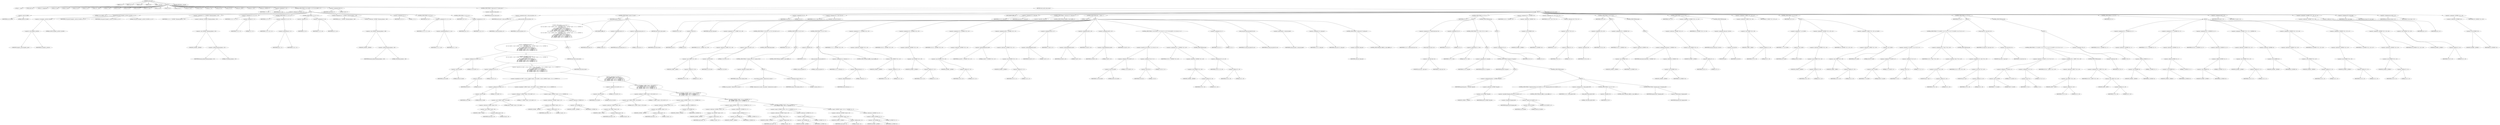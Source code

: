 digraph cache_insert {  
"1000125" [label = "(METHOD,cache_insert)" ]
"1000126" [label = "(PARAM,int a1)" ]
"1000127" [label = "(PARAM,void *s2)" ]
"1000128" [label = "(PARAM,int a3)" ]
"1000129" [label = "(PARAM,int a4)" ]
"1000130" [label = "(PARAM,__int16 a5)" ]
"1000131" [label = "(BLOCK,,)" ]
"1000132" [label = "(LOCAL,v7: __int16)" ]
"1000133" [label = "(LOCAL,result: int)" ]
"1000134" [label = "(LOCAL,v11: unsigned int)" ]
"1000135" [label = "(LOCAL,v12: bool)" ]
"1000136" [label = "(LOCAL,v13: bool)" ]
"1000137" [label = "(LOCAL,v14: int)" ]
"1000138" [label = "(LOCAL,v15: int)" ]
"1000139" [label = "(LOCAL,v16: __int16)" ]
"1000140" [label = "(LOCAL,v17: int)" ]
"1000141" [label = "(LOCAL,v18: int)" ]
"1000142" [label = "(LOCAL,v19: int)" ]
"1000143" [label = "(LOCAL,v20: int)" ]
"1000144" [label = "(LOCAL,v21: size_t)" ]
"1000145" [label = "(LOCAL,v22: int)" ]
"1000146" [label = "(LOCAL,v23: int)" ]
"1000147" [label = "(LOCAL,v24: int *)" ]
"1000148" [label = "(LOCAL,v25: char *)" ]
"1000149" [label = "(LOCAL,v26: int)" ]
"1000150" [label = "(LOCAL,v27: int)" ]
"1000151" [label = "(LOCAL,v28: int)" ]
"1000152" [label = "(LOCAL,v29: int)" ]
"1000153" [label = "(LOCAL,v30: _BYTE *)" ]
"1000154" [label = "(LOCAL,v31: void *)" ]
"1000155" [label = "(LOCAL,s2a: _DWORD [ 4 ])" ]
"1000156" [label = "(<operator>.assignment,v7 = a5)" ]
"1000157" [label = "(IDENTIFIER,v7,v7 = a5)" ]
"1000158" [label = "(IDENTIFIER,a5,v7 = a5)" ]
"1000159" [label = "(CONTROL_STRUCTURE,if ( (a5 & 0x980) != 0 ),if ( (a5 & 0x980) != 0 ))" ]
"1000160" [label = "(<operator>.notEquals,(a5 & 0x980) != 0)" ]
"1000161" [label = "(<operator>.and,a5 & 0x980)" ]
"1000162" [label = "(IDENTIFIER,a5,a5 & 0x980)" ]
"1000163" [label = "(LITERAL,0x980,a5 & 0x980)" ]
"1000164" [label = "(LITERAL,0,(a5 & 0x980) != 0)" ]
"1000165" [label = "(BLOCK,,)" ]
"1000166" [label = "(log_query,log_query((unsigned __int16)a5 | 0x10000, a1, s2, 0))" ]
"1000167" [label = "(<operator>.or,(unsigned __int16)a5 | 0x10000)" ]
"1000168" [label = "(<operator>.cast,(unsigned __int16)a5)" ]
"1000169" [label = "(UNKNOWN,unsigned __int16,unsigned __int16)" ]
"1000170" [label = "(IDENTIFIER,a5,(unsigned __int16)a5)" ]
"1000171" [label = "(LITERAL,0x10000,(unsigned __int16)a5 | 0x10000)" ]
"1000172" [label = "(IDENTIFIER,a1,log_query((unsigned __int16)a5 | 0x10000, a1, s2, 0))" ]
"1000173" [label = "(IDENTIFIER,s2,log_query((unsigned __int16)a5 | 0x10000, a1, s2, 0))" ]
"1000174" [label = "(LITERAL,0,log_query((unsigned __int16)a5 | 0x10000, a1, s2, 0))" ]
"1000175" [label = "(<operator>.assignment,v11 = *(_DWORD *)(dnsmasq_daemon + 252))" ]
"1000176" [label = "(IDENTIFIER,v11,v11 = *(_DWORD *)(dnsmasq_daemon + 252))" ]
"1000177" [label = "(<operator>.indirection,*(_DWORD *)(dnsmasq_daemon + 252))" ]
"1000178" [label = "(<operator>.cast,(_DWORD *)(dnsmasq_daemon + 252))" ]
"1000179" [label = "(UNKNOWN,_DWORD *,_DWORD *)" ]
"1000180" [label = "(<operator>.addition,dnsmasq_daemon + 252)" ]
"1000181" [label = "(IDENTIFIER,dnsmasq_daemon,dnsmasq_daemon + 252)" ]
"1000182" [label = "(LITERAL,252,dnsmasq_daemon + 252)" ]
"1000183" [label = "(<operator>.assignment,v12 = v11 != 0)" ]
"1000184" [label = "(IDENTIFIER,v12,v12 = v11 != 0)" ]
"1000185" [label = "(<operator>.notEquals,v11 != 0)" ]
"1000186" [label = "(IDENTIFIER,v11,v11 != 0)" ]
"1000187" [label = "(LITERAL,0,v11 != 0)" ]
"1000188" [label = "(CONTROL_STRUCTURE,if ( v11 ),if ( v11 ))" ]
"1000189" [label = "(IDENTIFIER,v11,if ( v11 ))" ]
"1000190" [label = "(<operator>.assignment,v12 = a4 > v11)" ]
"1000191" [label = "(IDENTIFIER,v12,v12 = a4 > v11)" ]
"1000192" [label = "(<operator>.greaterThan,a4 > v11)" ]
"1000193" [label = "(IDENTIFIER,a4,a4 > v11)" ]
"1000194" [label = "(IDENTIFIER,v11,a4 > v11)" ]
"1000195" [label = "(CONTROL_STRUCTURE,if ( !v12 ),if ( !v12 ))" ]
"1000196" [label = "(<operator>.logicalNot,!v12)" ]
"1000197" [label = "(IDENTIFIER,v12,!v12)" ]
"1000198" [label = "(<operator>.assignment,v11 = a4)" ]
"1000199" [label = "(IDENTIFIER,v11,v11 = a4)" ]
"1000200" [label = "(IDENTIFIER,a4,v11 = a4)" ]
"1000201" [label = "(<operator>.assignment,a4 = *(_DWORD *)(dnsmasq_daemon + 248))" ]
"1000202" [label = "(IDENTIFIER,a4,a4 = *(_DWORD *)(dnsmasq_daemon + 248))" ]
"1000203" [label = "(<operator>.indirection,*(_DWORD *)(dnsmasq_daemon + 248))" ]
"1000204" [label = "(<operator>.cast,(_DWORD *)(dnsmasq_daemon + 248))" ]
"1000205" [label = "(UNKNOWN,_DWORD *,_DWORD *)" ]
"1000206" [label = "(<operator>.addition,dnsmasq_daemon + 248)" ]
"1000207" [label = "(IDENTIFIER,dnsmasq_daemon,dnsmasq_daemon + 248)" ]
"1000208" [label = "(LITERAL,248,dnsmasq_daemon + 248)" ]
"1000209" [label = "(<operator>.assignment,v13 = 1)" ]
"1000210" [label = "(IDENTIFIER,v13,v13 = 1)" ]
"1000211" [label = "(LITERAL,1,v13 = 1)" ]
"1000212" [label = "(CONTROL_STRUCTURE,if ( a4 ),if ( a4 ))" ]
"1000213" [label = "(IDENTIFIER,a4,if ( a4 ))" ]
"1000214" [label = "(<operator>.assignment,v13 = v11 >= a4)" ]
"1000215" [label = "(IDENTIFIER,v13,v13 = v11 >= a4)" ]
"1000216" [label = "(<operator>.greaterEqualsThan,v11 >= a4)" ]
"1000217" [label = "(IDENTIFIER,v11,v11 >= a4)" ]
"1000218" [label = "(IDENTIFIER,a4,v11 >= a4)" ]
"1000219" [label = "(CONTROL_STRUCTURE,if ( v13 ),if ( v13 ))" ]
"1000220" [label = "(IDENTIFIER,v13,if ( v13 ))" ]
"1000221" [label = "(<operator>.assignment,a4 = v11)" ]
"1000222" [label = "(IDENTIFIER,a4,a4 = v11)" ]
"1000223" [label = "(IDENTIFIER,v11,a4 = v11)" ]
"1000224" [label = "(<operator>.assignment,result = 0)" ]
"1000225" [label = "(IDENTIFIER,result,result = 0)" ]
"1000226" [label = "(LITERAL,0,result = 0)" ]
"1000227" [label = "(CONTROL_STRUCTURE,if ( !insert_error ),if ( !insert_error ))" ]
"1000228" [label = "(<operator>.logicalNot,!insert_error)" ]
"1000229" [label = "(IDENTIFIER,insert_error,!insert_error)" ]
"1000230" [label = "(BLOCK,,)" ]
"1000231" [label = "(<operator>.assignment,result = cache_scan_free(a1, s2))" ]
"1000232" [label = "(IDENTIFIER,result,result = cache_scan_free(a1, s2))" ]
"1000233" [label = "(cache_scan_free,cache_scan_free(a1, s2))" ]
"1000234" [label = "(IDENTIFIER,a1,cache_scan_free(a1, s2))" ]
"1000235" [label = "(IDENTIFIER,s2,cache_scan_free(a1, s2))" ]
"1000236" [label = "(CONTROL_STRUCTURE,if ( result ),if ( result ))" ]
"1000237" [label = "(IDENTIFIER,result,if ( result ))" ]
"1000238" [label = "(BLOCK,,)" ]
"1000239" [label = "(CONTROL_STRUCTURE,if ( (a5 & 0x180) != 0\n        && (a5 & 8) != 0\n        && ((a5 & 0x80) != 0 && (*(_WORD *)(result + 36) & 0x80) != 0 && *(_DWORD *)(result + 12) == *(_DWORD *)s2\n         || (a5 & 0x100) != 0\n         && (*(_WORD *)(result + 36) & 0x100) != 0\n         && *(_DWORD *)(result + 12) == *(_DWORD *)s2\n         && *(_DWORD *)(result + 16) == *((_DWORD *)s2 + 1)\n         && *(_DWORD *)(result + 20) == *((_DWORD *)s2 + 2)\n         && *(_DWORD *)(result + 24) == *((_DWORD *)s2 + 3)) ),if ( (a5 & 0x180) != 0\n        && (a5 & 8) != 0\n        && ((a5 & 0x80) != 0 && (*(_WORD *)(result + 36) & 0x80) != 0 && *(_DWORD *)(result + 12) == *(_DWORD *)s2\n         || (a5 & 0x100) != 0\n         && (*(_WORD *)(result + 36) & 0x100) != 0\n         && *(_DWORD *)(result + 12) == *(_DWORD *)s2\n         && *(_DWORD *)(result + 16) == *((_DWORD *)s2 + 1)\n         && *(_DWORD *)(result + 20) == *((_DWORD *)s2 + 2)\n         && *(_DWORD *)(result + 24) == *((_DWORD *)s2 + 3)) ))" ]
"1000240" [label = "(<operator>.logicalAnd,(a5 & 0x180) != 0\n        && (a5 & 8) != 0\n        && ((a5 & 0x80) != 0 && (*(_WORD *)(result + 36) & 0x80) != 0 && *(_DWORD *)(result + 12) == *(_DWORD *)s2\n         || (a5 & 0x100) != 0\n         && (*(_WORD *)(result + 36) & 0x100) != 0\n         && *(_DWORD *)(result + 12) == *(_DWORD *)s2\n         && *(_DWORD *)(result + 16) == *((_DWORD *)s2 + 1)\n         && *(_DWORD *)(result + 20) == *((_DWORD *)s2 + 2)\n         && *(_DWORD *)(result + 24) == *((_DWORD *)s2 + 3)))" ]
"1000241" [label = "(<operator>.notEquals,(a5 & 0x180) != 0)" ]
"1000242" [label = "(<operator>.and,a5 & 0x180)" ]
"1000243" [label = "(IDENTIFIER,a5,a5 & 0x180)" ]
"1000244" [label = "(LITERAL,0x180,a5 & 0x180)" ]
"1000245" [label = "(LITERAL,0,(a5 & 0x180) != 0)" ]
"1000246" [label = "(<operator>.logicalAnd,(a5 & 8) != 0\n        && ((a5 & 0x80) != 0 && (*(_WORD *)(result + 36) & 0x80) != 0 && *(_DWORD *)(result + 12) == *(_DWORD *)s2\n         || (a5 & 0x100) != 0\n         && (*(_WORD *)(result + 36) & 0x100) != 0\n         && *(_DWORD *)(result + 12) == *(_DWORD *)s2\n         && *(_DWORD *)(result + 16) == *((_DWORD *)s2 + 1)\n         && *(_DWORD *)(result + 20) == *((_DWORD *)s2 + 2)\n         && *(_DWORD *)(result + 24) == *((_DWORD *)s2 + 3)))" ]
"1000247" [label = "(<operator>.notEquals,(a5 & 8) != 0)" ]
"1000248" [label = "(<operator>.and,a5 & 8)" ]
"1000249" [label = "(IDENTIFIER,a5,a5 & 8)" ]
"1000250" [label = "(LITERAL,8,a5 & 8)" ]
"1000251" [label = "(LITERAL,0,(a5 & 8) != 0)" ]
"1000252" [label = "(<operator>.logicalOr,(a5 & 0x80) != 0 && (*(_WORD *)(result + 36) & 0x80) != 0 && *(_DWORD *)(result + 12) == *(_DWORD *)s2\n         || (a5 & 0x100) != 0\n         && (*(_WORD *)(result + 36) & 0x100) != 0\n         && *(_DWORD *)(result + 12) == *(_DWORD *)s2\n         && *(_DWORD *)(result + 16) == *((_DWORD *)s2 + 1)\n         && *(_DWORD *)(result + 20) == *((_DWORD *)s2 + 2)\n         && *(_DWORD *)(result + 24) == *((_DWORD *)s2 + 3))" ]
"1000253" [label = "(<operator>.logicalAnd,(a5 & 0x80) != 0 && (*(_WORD *)(result + 36) & 0x80) != 0 && *(_DWORD *)(result + 12) == *(_DWORD *)s2)" ]
"1000254" [label = "(<operator>.notEquals,(a5 & 0x80) != 0)" ]
"1000255" [label = "(<operator>.and,a5 & 0x80)" ]
"1000256" [label = "(IDENTIFIER,a5,a5 & 0x80)" ]
"1000257" [label = "(LITERAL,0x80,a5 & 0x80)" ]
"1000258" [label = "(LITERAL,0,(a5 & 0x80) != 0)" ]
"1000259" [label = "(<operator>.logicalAnd,(*(_WORD *)(result + 36) & 0x80) != 0 && *(_DWORD *)(result + 12) == *(_DWORD *)s2)" ]
"1000260" [label = "(<operator>.notEquals,(*(_WORD *)(result + 36) & 0x80) != 0)" ]
"1000261" [label = "(<operator>.and,*(_WORD *)(result + 36) & 0x80)" ]
"1000262" [label = "(<operator>.indirection,*(_WORD *)(result + 36))" ]
"1000263" [label = "(<operator>.cast,(_WORD *)(result + 36))" ]
"1000264" [label = "(UNKNOWN,_WORD *,_WORD *)" ]
"1000265" [label = "(<operator>.addition,result + 36)" ]
"1000266" [label = "(IDENTIFIER,result,result + 36)" ]
"1000267" [label = "(LITERAL,36,result + 36)" ]
"1000268" [label = "(LITERAL,0x80,*(_WORD *)(result + 36) & 0x80)" ]
"1000269" [label = "(LITERAL,0,(*(_WORD *)(result + 36) & 0x80) != 0)" ]
"1000270" [label = "(<operator>.equals,*(_DWORD *)(result + 12) == *(_DWORD *)s2)" ]
"1000271" [label = "(<operator>.indirection,*(_DWORD *)(result + 12))" ]
"1000272" [label = "(<operator>.cast,(_DWORD *)(result + 12))" ]
"1000273" [label = "(UNKNOWN,_DWORD *,_DWORD *)" ]
"1000274" [label = "(<operator>.addition,result + 12)" ]
"1000275" [label = "(IDENTIFIER,result,result + 12)" ]
"1000276" [label = "(LITERAL,12,result + 12)" ]
"1000277" [label = "(<operator>.indirection,*(_DWORD *)s2)" ]
"1000278" [label = "(<operator>.cast,(_DWORD *)s2)" ]
"1000279" [label = "(UNKNOWN,_DWORD *,_DWORD *)" ]
"1000280" [label = "(IDENTIFIER,s2,(_DWORD *)s2)" ]
"1000281" [label = "(<operator>.logicalAnd,(a5 & 0x100) != 0\n         && (*(_WORD *)(result + 36) & 0x100) != 0\n         && *(_DWORD *)(result + 12) == *(_DWORD *)s2\n         && *(_DWORD *)(result + 16) == *((_DWORD *)s2 + 1)\n         && *(_DWORD *)(result + 20) == *((_DWORD *)s2 + 2)\n         && *(_DWORD *)(result + 24) == *((_DWORD *)s2 + 3))" ]
"1000282" [label = "(<operator>.notEquals,(a5 & 0x100) != 0)" ]
"1000283" [label = "(<operator>.and,a5 & 0x100)" ]
"1000284" [label = "(IDENTIFIER,a5,a5 & 0x100)" ]
"1000285" [label = "(LITERAL,0x100,a5 & 0x100)" ]
"1000286" [label = "(LITERAL,0,(a5 & 0x100) != 0)" ]
"1000287" [label = "(<operator>.logicalAnd,(*(_WORD *)(result + 36) & 0x100) != 0\n         && *(_DWORD *)(result + 12) == *(_DWORD *)s2\n         && *(_DWORD *)(result + 16) == *((_DWORD *)s2 + 1)\n         && *(_DWORD *)(result + 20) == *((_DWORD *)s2 + 2)\n         && *(_DWORD *)(result + 24) == *((_DWORD *)s2 + 3))" ]
"1000288" [label = "(<operator>.notEquals,(*(_WORD *)(result + 36) & 0x100) != 0)" ]
"1000289" [label = "(<operator>.and,*(_WORD *)(result + 36) & 0x100)" ]
"1000290" [label = "(<operator>.indirection,*(_WORD *)(result + 36))" ]
"1000291" [label = "(<operator>.cast,(_WORD *)(result + 36))" ]
"1000292" [label = "(UNKNOWN,_WORD *,_WORD *)" ]
"1000293" [label = "(<operator>.addition,result + 36)" ]
"1000294" [label = "(IDENTIFIER,result,result + 36)" ]
"1000295" [label = "(LITERAL,36,result + 36)" ]
"1000296" [label = "(LITERAL,0x100,*(_WORD *)(result + 36) & 0x100)" ]
"1000297" [label = "(LITERAL,0,(*(_WORD *)(result + 36) & 0x100) != 0)" ]
"1000298" [label = "(<operator>.logicalAnd,*(_DWORD *)(result + 12) == *(_DWORD *)s2\n         && *(_DWORD *)(result + 16) == *((_DWORD *)s2 + 1)\n         && *(_DWORD *)(result + 20) == *((_DWORD *)s2 + 2)\n         && *(_DWORD *)(result + 24) == *((_DWORD *)s2 + 3))" ]
"1000299" [label = "(<operator>.equals,*(_DWORD *)(result + 12) == *(_DWORD *)s2)" ]
"1000300" [label = "(<operator>.indirection,*(_DWORD *)(result + 12))" ]
"1000301" [label = "(<operator>.cast,(_DWORD *)(result + 12))" ]
"1000302" [label = "(UNKNOWN,_DWORD *,_DWORD *)" ]
"1000303" [label = "(<operator>.addition,result + 12)" ]
"1000304" [label = "(IDENTIFIER,result,result + 12)" ]
"1000305" [label = "(LITERAL,12,result + 12)" ]
"1000306" [label = "(<operator>.indirection,*(_DWORD *)s2)" ]
"1000307" [label = "(<operator>.cast,(_DWORD *)s2)" ]
"1000308" [label = "(UNKNOWN,_DWORD *,_DWORD *)" ]
"1000309" [label = "(IDENTIFIER,s2,(_DWORD *)s2)" ]
"1000310" [label = "(<operator>.logicalAnd,*(_DWORD *)(result + 16) == *((_DWORD *)s2 + 1)\n         && *(_DWORD *)(result + 20) == *((_DWORD *)s2 + 2)\n         && *(_DWORD *)(result + 24) == *((_DWORD *)s2 + 3))" ]
"1000311" [label = "(<operator>.equals,*(_DWORD *)(result + 16) == *((_DWORD *)s2 + 1))" ]
"1000312" [label = "(<operator>.indirection,*(_DWORD *)(result + 16))" ]
"1000313" [label = "(<operator>.cast,(_DWORD *)(result + 16))" ]
"1000314" [label = "(UNKNOWN,_DWORD *,_DWORD *)" ]
"1000315" [label = "(<operator>.addition,result + 16)" ]
"1000316" [label = "(IDENTIFIER,result,result + 16)" ]
"1000317" [label = "(LITERAL,16,result + 16)" ]
"1000318" [label = "(<operator>.indirection,*((_DWORD *)s2 + 1))" ]
"1000319" [label = "(<operator>.addition,(_DWORD *)s2 + 1)" ]
"1000320" [label = "(<operator>.cast,(_DWORD *)s2)" ]
"1000321" [label = "(UNKNOWN,_DWORD *,_DWORD *)" ]
"1000322" [label = "(IDENTIFIER,s2,(_DWORD *)s2)" ]
"1000323" [label = "(LITERAL,1,(_DWORD *)s2 + 1)" ]
"1000324" [label = "(<operator>.logicalAnd,*(_DWORD *)(result + 20) == *((_DWORD *)s2 + 2)\n         && *(_DWORD *)(result + 24) == *((_DWORD *)s2 + 3))" ]
"1000325" [label = "(<operator>.equals,*(_DWORD *)(result + 20) == *((_DWORD *)s2 + 2))" ]
"1000326" [label = "(<operator>.indirection,*(_DWORD *)(result + 20))" ]
"1000327" [label = "(<operator>.cast,(_DWORD *)(result + 20))" ]
"1000328" [label = "(UNKNOWN,_DWORD *,_DWORD *)" ]
"1000329" [label = "(<operator>.addition,result + 20)" ]
"1000330" [label = "(IDENTIFIER,result,result + 20)" ]
"1000331" [label = "(LITERAL,20,result + 20)" ]
"1000332" [label = "(<operator>.indirection,*((_DWORD *)s2 + 2))" ]
"1000333" [label = "(<operator>.addition,(_DWORD *)s2 + 2)" ]
"1000334" [label = "(<operator>.cast,(_DWORD *)s2)" ]
"1000335" [label = "(UNKNOWN,_DWORD *,_DWORD *)" ]
"1000336" [label = "(IDENTIFIER,s2,(_DWORD *)s2)" ]
"1000337" [label = "(LITERAL,2,(_DWORD *)s2 + 2)" ]
"1000338" [label = "(<operator>.equals,*(_DWORD *)(result + 24) == *((_DWORD *)s2 + 3))" ]
"1000339" [label = "(<operator>.indirection,*(_DWORD *)(result + 24))" ]
"1000340" [label = "(<operator>.cast,(_DWORD *)(result + 24))" ]
"1000341" [label = "(UNKNOWN,_DWORD *,_DWORD *)" ]
"1000342" [label = "(<operator>.addition,result + 24)" ]
"1000343" [label = "(IDENTIFIER,result,result + 24)" ]
"1000344" [label = "(LITERAL,24,result + 24)" ]
"1000345" [label = "(<operator>.indirection,*((_DWORD *)s2 + 3))" ]
"1000346" [label = "(<operator>.addition,(_DWORD *)s2 + 3)" ]
"1000347" [label = "(<operator>.cast,(_DWORD *)s2)" ]
"1000348" [label = "(UNKNOWN,_DWORD *,_DWORD *)" ]
"1000349" [label = "(IDENTIFIER,s2,(_DWORD *)s2)" ]
"1000350" [label = "(LITERAL,3,(_DWORD *)s2 + 3)" ]
"1000351" [label = "(BLOCK,,)" ]
"1000352" [label = "(RETURN,return result;,return result;)" ]
"1000353" [label = "(IDENTIFIER,result,return result;)" ]
"1000354" [label = "(JUMP_TARGET,LABEL_12)" ]
"1000355" [label = "(<operator>.assignment,result = 0)" ]
"1000356" [label = "(IDENTIFIER,result,result = 0)" ]
"1000357" [label = "(LITERAL,0,result = 0)" ]
"1000358" [label = "(<operator>.assignment,insert_error = 1)" ]
"1000359" [label = "(IDENTIFIER,insert_error,insert_error = 1)" ]
"1000360" [label = "(LITERAL,1,insert_error = 1)" ]
"1000361" [label = "(RETURN,return result;,return result;)" ]
"1000362" [label = "(IDENTIFIER,result,return result;)" ]
"1000363" [label = "(<operator>.assignment,v14 = 0)" ]
"1000364" [label = "(IDENTIFIER,v14,v14 = 0)" ]
"1000365" [label = "(LITERAL,0,v14 = 0)" ]
"1000366" [label = "(<operator>.assignment,v31 = (void *)(a5 & 4))" ]
"1000367" [label = "(IDENTIFIER,v31,v31 = (void *)(a5 & 4))" ]
"1000368" [label = "(<operator>.cast,(void *)(a5 & 4))" ]
"1000369" [label = "(UNKNOWN,void *,void *)" ]
"1000370" [label = "(<operator>.and,a5 & 4)" ]
"1000371" [label = "(IDENTIFIER,a5,a5 & 4)" ]
"1000372" [label = "(LITERAL,4,a5 & 4)" ]
"1000373" [label = "(JUMP_TARGET,LABEL_24)" ]
"1000374" [label = "(<operator>.assignment,v15 = cache_tail)" ]
"1000375" [label = "(IDENTIFIER,v15,v15 = cache_tail)" ]
"1000376" [label = "(IDENTIFIER,cache_tail,v15 = cache_tail)" ]
"1000377" [label = "(CONTROL_STRUCTURE,if ( !cache_tail ),if ( !cache_tail ))" ]
"1000378" [label = "(<operator>.logicalNot,!cache_tail)" ]
"1000379" [label = "(IDENTIFIER,cache_tail,!cache_tail)" ]
"1000380" [label = "(CONTROL_STRUCTURE,goto LABEL_12;,goto LABEL_12;)" ]
"1000381" [label = "(CONTROL_STRUCTURE,while ( 1 ),while ( 1 ))" ]
"1000382" [label = "(LITERAL,1,while ( 1 ))" ]
"1000383" [label = "(BLOCK,,)" ]
"1000384" [label = "(<operator>.assignment,v16 = *(_WORD *)(v15 + 36))" ]
"1000385" [label = "(IDENTIFIER,v16,v16 = *(_WORD *)(v15 + 36))" ]
"1000386" [label = "(<operator>.indirection,*(_WORD *)(v15 + 36))" ]
"1000387" [label = "(<operator>.cast,(_WORD *)(v15 + 36))" ]
"1000388" [label = "(UNKNOWN,_WORD *,_WORD *)" ]
"1000389" [label = "(<operator>.addition,v15 + 36)" ]
"1000390" [label = "(IDENTIFIER,v15,v15 + 36)" ]
"1000391" [label = "(LITERAL,36,v15 + 36)" ]
"1000392" [label = "(CONTROL_STRUCTURE,if ( (v16 & 0xC) == 0 ),if ( (v16 & 0xC) == 0 ))" ]
"1000393" [label = "(<operator>.equals,(v16 & 0xC) == 0)" ]
"1000394" [label = "(<operator>.and,v16 & 0xC)" ]
"1000395" [label = "(IDENTIFIER,v16,v16 & 0xC)" ]
"1000396" [label = "(LITERAL,0xC,v16 & 0xC)" ]
"1000397" [label = "(LITERAL,0,(v16 & 0xC) == 0)" ]
"1000398" [label = "(CONTROL_STRUCTURE,break;,break;)" ]
"1000399" [label = "(CONTROL_STRUCTURE,if ( v14 ),if ( v14 ))" ]
"1000400" [label = "(IDENTIFIER,v14,if ( v14 ))" ]
"1000401" [label = "(BLOCK,,)" ]
"1000402" [label = "(CONTROL_STRUCTURE,if ( !warned_11054 ),if ( !warned_11054 ))" ]
"1000403" [label = "(<operator>.logicalNot,!warned_11054)" ]
"1000404" [label = "(IDENTIFIER,warned_11054,!warned_11054)" ]
"1000405" [label = "(BLOCK,,)" ]
"1000406" [label = "(my_syslog,my_syslog(3, \"Internal error in cache.\"))" ]
"1000407" [label = "(LITERAL,3,my_syslog(3, \"Internal error in cache.\"))" ]
"1000408" [label = "(LITERAL,\"Internal error in cache.\",my_syslog(3, \"Internal error in cache.\"))" ]
"1000409" [label = "(<operator>.assignment,warned_11054 = 1)" ]
"1000410" [label = "(IDENTIFIER,warned_11054,warned_11054 = 1)" ]
"1000411" [label = "(LITERAL,1,warned_11054 = 1)" ]
"1000412" [label = "(CONTROL_STRUCTURE,goto LABEL_12;,goto LABEL_12;)" ]
"1000413" [label = "(CONTROL_STRUCTURE,if ( !v31 ),if ( !v31 ))" ]
"1000414" [label = "(<operator>.logicalNot,!v31)" ]
"1000415" [label = "(IDENTIFIER,v31,!v31)" ]
"1000416" [label = "(BLOCK,,)" ]
"1000417" [label = "(cache_scan_free,cache_scan_free(0, 0))" ]
"1000418" [label = "(LITERAL,0,cache_scan_free(0, 0))" ]
"1000419" [label = "(LITERAL,0,cache_scan_free(0, 0))" ]
"1000420" [label = "(<operator>.assignment,v31 = &dword_0 + 1)" ]
"1000421" [label = "(IDENTIFIER,v31,v31 = &dword_0 + 1)" ]
"1000422" [label = "(<operator>.addition,&dword_0 + 1)" ]
"1000423" [label = "(<operator>.addressOf,&dword_0)" ]
"1000424" [label = "(IDENTIFIER,dword_0,&dword_0 + 1)" ]
"1000425" [label = "(LITERAL,1,&dword_0 + 1)" ]
"1000426" [label = "(CONTROL_STRUCTURE,goto LABEL_24;,goto LABEL_24;)" ]
"1000427" [label = "(<operator>.assignment,v17 = *(_DWORD *)(v15 + 16))" ]
"1000428" [label = "(IDENTIFIER,v17,v17 = *(_DWORD *)(v15 + 16))" ]
"1000429" [label = "(<operator>.indirection,*(_DWORD *)(v15 + 16))" ]
"1000430" [label = "(<operator>.cast,(_DWORD *)(v15 + 16))" ]
"1000431" [label = "(UNKNOWN,_DWORD *,_DWORD *)" ]
"1000432" [label = "(<operator>.addition,v15 + 16)" ]
"1000433" [label = "(IDENTIFIER,v15,v15 + 16)" ]
"1000434" [label = "(LITERAL,16,v15 + 16)" ]
"1000435" [label = "(<operator>.assignment,v18 = *(_DWORD *)(v15 + 20))" ]
"1000436" [label = "(IDENTIFIER,v18,v18 = *(_DWORD *)(v15 + 20))" ]
"1000437" [label = "(<operator>.indirection,*(_DWORD *)(v15 + 20))" ]
"1000438" [label = "(<operator>.cast,(_DWORD *)(v15 + 20))" ]
"1000439" [label = "(UNKNOWN,_DWORD *,_DWORD *)" ]
"1000440" [label = "(<operator>.addition,v15 + 20)" ]
"1000441" [label = "(IDENTIFIER,v15,v15 + 20)" ]
"1000442" [label = "(LITERAL,20,v15 + 20)" ]
"1000443" [label = "(<operator>.assignment,v19 = *(_DWORD *)(v15 + 24))" ]
"1000444" [label = "(IDENTIFIER,v19,v19 = *(_DWORD *)(v15 + 24))" ]
"1000445" [label = "(<operator>.indirection,*(_DWORD *)(v15 + 24))" ]
"1000446" [label = "(<operator>.cast,(_DWORD *)(v15 + 24))" ]
"1000447" [label = "(UNKNOWN,_DWORD *,_DWORD *)" ]
"1000448" [label = "(<operator>.addition,v15 + 24)" ]
"1000449" [label = "(IDENTIFIER,v15,v15 + 24)" ]
"1000450" [label = "(LITERAL,24,v15 + 24)" ]
"1000451" [label = "(<operator>.assignment,s2a[0] = *(_DWORD *)(v15 + 12))" ]
"1000452" [label = "(<operator>.indirectIndexAccess,s2a[0])" ]
"1000453" [label = "(IDENTIFIER,s2a,s2a[0] = *(_DWORD *)(v15 + 12))" ]
"1000454" [label = "(LITERAL,0,s2a[0] = *(_DWORD *)(v15 + 12))" ]
"1000455" [label = "(<operator>.indirection,*(_DWORD *)(v15 + 12))" ]
"1000456" [label = "(<operator>.cast,(_DWORD *)(v15 + 12))" ]
"1000457" [label = "(UNKNOWN,_DWORD *,_DWORD *)" ]
"1000458" [label = "(<operator>.addition,v15 + 12)" ]
"1000459" [label = "(IDENTIFIER,v15,v15 + 12)" ]
"1000460" [label = "(LITERAL,12,v15 + 12)" ]
"1000461" [label = "(<operator>.assignment,s2a[1] = v17)" ]
"1000462" [label = "(<operator>.indirectIndexAccess,s2a[1])" ]
"1000463" [label = "(IDENTIFIER,s2a,s2a[1] = v17)" ]
"1000464" [label = "(LITERAL,1,s2a[1] = v17)" ]
"1000465" [label = "(IDENTIFIER,v17,s2a[1] = v17)" ]
"1000466" [label = "(<operator>.assignment,s2a[2] = v18)" ]
"1000467" [label = "(<operator>.indirectIndexAccess,s2a[2])" ]
"1000468" [label = "(IDENTIFIER,s2a,s2a[2] = v18)" ]
"1000469" [label = "(LITERAL,2,s2a[2] = v18)" ]
"1000470" [label = "(IDENTIFIER,v18,s2a[2] = v18)" ]
"1000471" [label = "(<operator>.assignment,s2a[3] = v19)" ]
"1000472" [label = "(<operator>.indirectIndexAccess,s2a[3])" ]
"1000473" [label = "(IDENTIFIER,s2a,s2a[3] = v19)" ]
"1000474" [label = "(LITERAL,3,s2a[3] = v19)" ]
"1000475" [label = "(IDENTIFIER,v19,s2a[3] = v19)" ]
"1000476" [label = "(CONTROL_STRUCTURE,if ( (v16 & 0x200) != 0 || (v16 & 2) != 0 ),if ( (v16 & 0x200) != 0 || (v16 & 2) != 0 ))" ]
"1000477" [label = "(<operator>.logicalOr,(v16 & 0x200) != 0 || (v16 & 2) != 0)" ]
"1000478" [label = "(<operator>.notEquals,(v16 & 0x200) != 0)" ]
"1000479" [label = "(<operator>.and,v16 & 0x200)" ]
"1000480" [label = "(IDENTIFIER,v16,v16 & 0x200)" ]
"1000481" [label = "(LITERAL,0x200,v16 & 0x200)" ]
"1000482" [label = "(LITERAL,0,(v16 & 0x200) != 0)" ]
"1000483" [label = "(<operator>.notEquals,(v16 & 2) != 0)" ]
"1000484" [label = "(<operator>.and,v16 & 2)" ]
"1000485" [label = "(IDENTIFIER,v16,v16 & 2)" ]
"1000486" [label = "(LITERAL,2,v16 & 2)" ]
"1000487" [label = "(LITERAL,0,(v16 & 2) != 0)" ]
"1000488" [label = "(<operator>.assignment,v20 = *(_DWORD *)(v15 + 40))" ]
"1000489" [label = "(IDENTIFIER,v20,v20 = *(_DWORD *)(v15 + 40))" ]
"1000490" [label = "(<operator>.indirection,*(_DWORD *)(v15 + 40))" ]
"1000491" [label = "(<operator>.cast,(_DWORD *)(v15 + 40))" ]
"1000492" [label = "(UNKNOWN,_DWORD *,_DWORD *)" ]
"1000493" [label = "(<operator>.addition,v15 + 40)" ]
"1000494" [label = "(IDENTIFIER,v15,v15 + 40)" ]
"1000495" [label = "(LITERAL,40,v15 + 40)" ]
"1000496" [label = "(CONTROL_STRUCTURE,else,else)" ]
"1000497" [label = "(<operator>.assignment,v20 = v15 + 40)" ]
"1000498" [label = "(IDENTIFIER,v20,v20 = v15 + 40)" ]
"1000499" [label = "(<operator>.addition,v15 + 40)" ]
"1000500" [label = "(IDENTIFIER,v15,v15 + 40)" ]
"1000501" [label = "(LITERAL,40,v15 + 40)" ]
"1000502" [label = "(<operator>.assignment,v14 = 1)" ]
"1000503" [label = "(IDENTIFIER,v14,v14 = 1)" ]
"1000504" [label = "(LITERAL,1,v14 = 1)" ]
"1000505" [label = "(cache_scan_free,cache_scan_free(v20, s2a))" ]
"1000506" [label = "(IDENTIFIER,v20,cache_scan_free(v20, s2a))" ]
"1000507" [label = "(IDENTIFIER,s2a,cache_scan_free(v20, s2a))" ]
"1000508" [label = "(<operator>.preIncrement,++cache_live_freed)" ]
"1000509" [label = "(IDENTIFIER,cache_live_freed,++cache_live_freed)" ]
"1000510" [label = "(<operator>.assignment,v15 = cache_tail)" ]
"1000511" [label = "(IDENTIFIER,v15,v15 = cache_tail)" ]
"1000512" [label = "(IDENTIFIER,cache_tail,v15 = cache_tail)" ]
"1000513" [label = "(CONTROL_STRUCTURE,if ( !cache_tail ),if ( !cache_tail ))" ]
"1000514" [label = "(<operator>.logicalNot,!cache_tail)" ]
"1000515" [label = "(IDENTIFIER,cache_tail,!cache_tail)" ]
"1000516" [label = "(CONTROL_STRUCTURE,goto LABEL_12;,goto LABEL_12;)" ]
"1000517" [label = "(CONTROL_STRUCTURE,if ( a1 ),if ( a1 ))" ]
"1000518" [label = "(IDENTIFIER,a1,if ( a1 ))" ]
"1000519" [label = "(BLOCK,,)" ]
"1000520" [label = "(<operator>.assignment,v21 = strlen((const char *)a1))" ]
"1000521" [label = "(IDENTIFIER,v21,v21 = strlen((const char *)a1))" ]
"1000522" [label = "(strlen,strlen((const char *)a1))" ]
"1000523" [label = "(<operator>.cast,(const char *)a1)" ]
"1000524" [label = "(UNKNOWN,const char *,const char *)" ]
"1000525" [label = "(IDENTIFIER,a1,(const char *)a1)" ]
"1000526" [label = "(<operator>.assignment,v22 = 0)" ]
"1000527" [label = "(IDENTIFIER,v22,v22 = 0)" ]
"1000528" [label = "(LITERAL,0,v22 = 0)" ]
"1000529" [label = "(CONTROL_STRUCTURE,if ( v21 > 0x31 ),if ( v21 > 0x31 ))" ]
"1000530" [label = "(<operator>.greaterThan,v21 > 0x31)" ]
"1000531" [label = "(IDENTIFIER,v21,v21 > 0x31)" ]
"1000532" [label = "(LITERAL,0x31,v21 > 0x31)" ]
"1000533" [label = "(BLOCK,,)" ]
"1000534" [label = "(<operator>.assignment,v22 = big_free)" ]
"1000535" [label = "(IDENTIFIER,v22,v22 = big_free)" ]
"1000536" [label = "(IDENTIFIER,big_free,v22 = big_free)" ]
"1000537" [label = "(CONTROL_STRUCTURE,if ( big_free ),if ( big_free ))" ]
"1000538" [label = "(IDENTIFIER,big_free,if ( big_free ))" ]
"1000539" [label = "(BLOCK,,)" ]
"1000540" [label = "(<operator>.assignment,big_free = *(_DWORD *)big_free)" ]
"1000541" [label = "(IDENTIFIER,big_free,big_free = *(_DWORD *)big_free)" ]
"1000542" [label = "(<operator>.indirection,*(_DWORD *)big_free)" ]
"1000543" [label = "(<operator>.cast,(_DWORD *)big_free)" ]
"1000544" [label = "(UNKNOWN,_DWORD *,_DWORD *)" ]
"1000545" [label = "(IDENTIFIER,big_free,(_DWORD *)big_free)" ]
"1000546" [label = "(CONTROL_STRUCTURE,else,else)" ]
"1000547" [label = "(BLOCK,,)" ]
"1000548" [label = "(CONTROL_STRUCTURE,if ( !bignames_left && (a5 & 0x5000) == 0 ),if ( !bignames_left && (a5 & 0x5000) == 0 ))" ]
"1000549" [label = "(<operator>.logicalAnd,!bignames_left && (a5 & 0x5000) == 0)" ]
"1000550" [label = "(<operator>.logicalNot,!bignames_left)" ]
"1000551" [label = "(IDENTIFIER,bignames_left,!bignames_left)" ]
"1000552" [label = "(<operator>.equals,(a5 & 0x5000) == 0)" ]
"1000553" [label = "(<operator>.and,a5 & 0x5000)" ]
"1000554" [label = "(IDENTIFIER,a5,a5 & 0x5000)" ]
"1000555" [label = "(LITERAL,0x5000,a5 & 0x5000)" ]
"1000556" [label = "(LITERAL,0,(a5 & 0x5000) == 0)" ]
"1000557" [label = "(CONTROL_STRUCTURE,goto LABEL_12;,goto LABEL_12;)" ]
"1000558" [label = "(<operator>.assignment,v22 = whine_malloc(1028))" ]
"1000559" [label = "(IDENTIFIER,v22,v22 = whine_malloc(1028))" ]
"1000560" [label = "(whine_malloc,whine_malloc(1028))" ]
"1000561" [label = "(LITERAL,1028,whine_malloc(1028))" ]
"1000562" [label = "(CONTROL_STRUCTURE,if ( !v22 ),if ( !v22 ))" ]
"1000563" [label = "(<operator>.logicalNot,!v22)" ]
"1000564" [label = "(IDENTIFIER,v22,!v22)" ]
"1000565" [label = "(CONTROL_STRUCTURE,goto LABEL_12;,goto LABEL_12;)" ]
"1000566" [label = "(CONTROL_STRUCTURE,if ( bignames_left ),if ( bignames_left ))" ]
"1000567" [label = "(IDENTIFIER,bignames_left,if ( bignames_left ))" ]
"1000568" [label = "(<operator>.preDecrement,--bignames_left)" ]
"1000569" [label = "(IDENTIFIER,bignames_left,--bignames_left)" ]
"1000570" [label = "(CONTROL_STRUCTURE,else,else)" ]
"1000571" [label = "(BLOCK,,)" ]
"1000572" [label = "(<operator>.assignment,v22 = 0)" ]
"1000573" [label = "(IDENTIFIER,v22,v22 = 0)" ]
"1000574" [label = "(LITERAL,0,v22 = 0)" ]
"1000575" [label = "(<operator>.assignment,v23 = *(_DWORD *)v15)" ]
"1000576" [label = "(IDENTIFIER,v23,v23 = *(_DWORD *)v15)" ]
"1000577" [label = "(<operator>.indirection,*(_DWORD *)v15)" ]
"1000578" [label = "(<operator>.cast,(_DWORD *)v15)" ]
"1000579" [label = "(UNKNOWN,_DWORD *,_DWORD *)" ]
"1000580" [label = "(IDENTIFIER,v15,(_DWORD *)v15)" ]
"1000581" [label = "(<operator>.assignment,v24 = *(int **)(v15 + 4))" ]
"1000582" [label = "(IDENTIFIER,v24,v24 = *(int **)(v15 + 4))" ]
"1000583" [label = "(<operator>.indirection,*(int **)(v15 + 4))" ]
"1000584" [label = "(<operator>.cast,(int **)(v15 + 4))" ]
"1000585" [label = "(UNKNOWN,int **,int **)" ]
"1000586" [label = "(<operator>.addition,v15 + 4)" ]
"1000587" [label = "(IDENTIFIER,v15,v15 + 4)" ]
"1000588" [label = "(LITERAL,4,v15 + 4)" ]
"1000589" [label = "(CONTROL_STRUCTURE,if ( v24 ),if ( v24 ))" ]
"1000590" [label = "(IDENTIFIER,v24,if ( v24 ))" ]
"1000591" [label = "(BLOCK,,)" ]
"1000592" [label = "(<operator>.assignment,*v24 = v23)" ]
"1000593" [label = "(<operator>.indirection,*v24)" ]
"1000594" [label = "(IDENTIFIER,v24,*v24 = v23)" ]
"1000595" [label = "(IDENTIFIER,v23,*v24 = v23)" ]
"1000596" [label = "(<operator>.assignment,v23 = *(_DWORD *)v15)" ]
"1000597" [label = "(IDENTIFIER,v23,v23 = *(_DWORD *)v15)" ]
"1000598" [label = "(<operator>.indirection,*(_DWORD *)v15)" ]
"1000599" [label = "(<operator>.cast,(_DWORD *)v15)" ]
"1000600" [label = "(UNKNOWN,_DWORD *,_DWORD *)" ]
"1000601" [label = "(IDENTIFIER,v15,(_DWORD *)v15)" ]
"1000602" [label = "(CONTROL_STRUCTURE,else,else)" ]
"1000603" [label = "(BLOCK,,)" ]
"1000604" [label = "(<operator>.assignment,cache_head = *(_DWORD *)v15)" ]
"1000605" [label = "(IDENTIFIER,cache_head,cache_head = *(_DWORD *)v15)" ]
"1000606" [label = "(<operator>.indirection,*(_DWORD *)v15)" ]
"1000607" [label = "(<operator>.cast,(_DWORD *)v15)" ]
"1000608" [label = "(UNKNOWN,_DWORD *,_DWORD *)" ]
"1000609" [label = "(IDENTIFIER,v15,(_DWORD *)v15)" ]
"1000610" [label = "(CONTROL_STRUCTURE,if ( v23 ),if ( v23 ))" ]
"1000611" [label = "(IDENTIFIER,v23,if ( v23 ))" ]
"1000612" [label = "(<operator>.assignment,*(_DWORD *)(v23 + 4) = v24)" ]
"1000613" [label = "(<operator>.indirection,*(_DWORD *)(v23 + 4))" ]
"1000614" [label = "(<operator>.cast,(_DWORD *)(v23 + 4))" ]
"1000615" [label = "(UNKNOWN,_DWORD *,_DWORD *)" ]
"1000616" [label = "(<operator>.addition,v23 + 4)" ]
"1000617" [label = "(IDENTIFIER,v23,v23 + 4)" ]
"1000618" [label = "(LITERAL,4,v23 + 4)" ]
"1000619" [label = "(IDENTIFIER,v24,*(_DWORD *)(v23 + 4) = v24)" ]
"1000620" [label = "(CONTROL_STRUCTURE,else,else)" ]
"1000621" [label = "(<operator>.assignment,cache_tail = (int)v24)" ]
"1000622" [label = "(IDENTIFIER,cache_tail,cache_tail = (int)v24)" ]
"1000623" [label = "(<operator>.cast,(int)v24)" ]
"1000624" [label = "(UNKNOWN,int,int)" ]
"1000625" [label = "(IDENTIFIER,v24,(int)v24)" ]
"1000626" [label = "(<operator>.assignment,*(_WORD *)(v15 + 36) = a5)" ]
"1000627" [label = "(<operator>.indirection,*(_WORD *)(v15 + 36))" ]
"1000628" [label = "(<operator>.cast,(_WORD *)(v15 + 36))" ]
"1000629" [label = "(UNKNOWN,_WORD *,_WORD *)" ]
"1000630" [label = "(<operator>.addition,v15 + 36)" ]
"1000631" [label = "(IDENTIFIER,v15,v15 + 36)" ]
"1000632" [label = "(LITERAL,36,v15 + 36)" ]
"1000633" [label = "(IDENTIFIER,a5,*(_WORD *)(v15 + 36) = a5)" ]
"1000634" [label = "(CONTROL_STRUCTURE,if ( v22 ),if ( v22 ))" ]
"1000635" [label = "(IDENTIFIER,v22,if ( v22 ))" ]
"1000636" [label = "(BLOCK,,)" ]
"1000637" [label = "(<operator>.assignment,v7 = a5 | 0x200)" ]
"1000638" [label = "(IDENTIFIER,v7,v7 = a5 | 0x200)" ]
"1000639" [label = "(<operator>.or,a5 | 0x200)" ]
"1000640" [label = "(IDENTIFIER,a5,a5 | 0x200)" ]
"1000641" [label = "(LITERAL,0x200,a5 | 0x200)" ]
"1000642" [label = "(<operator>.assignment,*(_DWORD *)(v15 + 40) = v22)" ]
"1000643" [label = "(<operator>.indirection,*(_DWORD *)(v15 + 40))" ]
"1000644" [label = "(<operator>.cast,(_DWORD *)(v15 + 40))" ]
"1000645" [label = "(UNKNOWN,_DWORD *,_DWORD *)" ]
"1000646" [label = "(<operator>.addition,v15 + 40)" ]
"1000647" [label = "(IDENTIFIER,v15,v15 + 40)" ]
"1000648" [label = "(LITERAL,40,v15 + 40)" ]
"1000649" [label = "(IDENTIFIER,v22,*(_DWORD *)(v15 + 40) = v22)" ]
"1000650" [label = "(<operator>.assignment,*(_WORD *)(v15 + 36) = a5 | 0x200)" ]
"1000651" [label = "(<operator>.indirection,*(_WORD *)(v15 + 36))" ]
"1000652" [label = "(<operator>.cast,(_WORD *)(v15 + 36))" ]
"1000653" [label = "(UNKNOWN,_WORD *,_WORD *)" ]
"1000654" [label = "(<operator>.addition,v15 + 36)" ]
"1000655" [label = "(IDENTIFIER,v15,v15 + 36)" ]
"1000656" [label = "(LITERAL,36,v15 + 36)" ]
"1000657" [label = "(<operator>.or,a5 | 0x200)" ]
"1000658" [label = "(IDENTIFIER,a5,a5 | 0x200)" ]
"1000659" [label = "(LITERAL,0x200,a5 | 0x200)" ]
"1000660" [label = "(CONTROL_STRUCTURE,if ( a1 ),if ( a1 ))" ]
"1000661" [label = "(IDENTIFIER,a1,if ( a1 ))" ]
"1000662" [label = "(BLOCK,,)" ]
"1000663" [label = "(CONTROL_STRUCTURE,if ( (v7 & 0x200) != 0 || (v7 & 2) != 0 ),if ( (v7 & 0x200) != 0 || (v7 & 2) != 0 ))" ]
"1000664" [label = "(<operator>.logicalOr,(v7 & 0x200) != 0 || (v7 & 2) != 0)" ]
"1000665" [label = "(<operator>.notEquals,(v7 & 0x200) != 0)" ]
"1000666" [label = "(<operator>.and,v7 & 0x200)" ]
"1000667" [label = "(IDENTIFIER,v7,v7 & 0x200)" ]
"1000668" [label = "(LITERAL,0x200,v7 & 0x200)" ]
"1000669" [label = "(LITERAL,0,(v7 & 0x200) != 0)" ]
"1000670" [label = "(<operator>.notEquals,(v7 & 2) != 0)" ]
"1000671" [label = "(<operator>.and,v7 & 2)" ]
"1000672" [label = "(IDENTIFIER,v7,v7 & 2)" ]
"1000673" [label = "(LITERAL,2,v7 & 2)" ]
"1000674" [label = "(LITERAL,0,(v7 & 2) != 0)" ]
"1000675" [label = "(<operator>.assignment,v25 = *(char **)(v15 + 40))" ]
"1000676" [label = "(IDENTIFIER,v25,v25 = *(char **)(v15 + 40))" ]
"1000677" [label = "(<operator>.indirection,*(char **)(v15 + 40))" ]
"1000678" [label = "(<operator>.cast,(char **)(v15 + 40))" ]
"1000679" [label = "(UNKNOWN,char **,char **)" ]
"1000680" [label = "(<operator>.addition,v15 + 40)" ]
"1000681" [label = "(IDENTIFIER,v15,v15 + 40)" ]
"1000682" [label = "(LITERAL,40,v15 + 40)" ]
"1000683" [label = "(CONTROL_STRUCTURE,else,else)" ]
"1000684" [label = "(<operator>.assignment,v25 = (char *)(v15 + 40))" ]
"1000685" [label = "(IDENTIFIER,v25,v25 = (char *)(v15 + 40))" ]
"1000686" [label = "(<operator>.cast,(char *)(v15 + 40))" ]
"1000687" [label = "(UNKNOWN,char *,char *)" ]
"1000688" [label = "(<operator>.addition,v15 + 40)" ]
"1000689" [label = "(IDENTIFIER,v15,v15 + 40)" ]
"1000690" [label = "(LITERAL,40,v15 + 40)" ]
"1000691" [label = "(strcpy,strcpy(v25, (const char *)a1))" ]
"1000692" [label = "(IDENTIFIER,v25,strcpy(v25, (const char *)a1))" ]
"1000693" [label = "(<operator>.cast,(const char *)a1)" ]
"1000694" [label = "(UNKNOWN,const char *,const char *)" ]
"1000695" [label = "(IDENTIFIER,a1,(const char *)a1)" ]
"1000696" [label = "(CONTROL_STRUCTURE,else,else)" ]
"1000697" [label = "(BLOCK,,)" ]
"1000698" [label = "(CONTROL_STRUCTURE,if ( (v7 & 0x200) != 0 || (v7 & 2) != 0 ),if ( (v7 & 0x200) != 0 || (v7 & 2) != 0 ))" ]
"1000699" [label = "(<operator>.logicalOr,(v7 & 0x200) != 0 || (v7 & 2) != 0)" ]
"1000700" [label = "(<operator>.notEquals,(v7 & 0x200) != 0)" ]
"1000701" [label = "(<operator>.and,v7 & 0x200)" ]
"1000702" [label = "(IDENTIFIER,v7,v7 & 0x200)" ]
"1000703" [label = "(LITERAL,0x200,v7 & 0x200)" ]
"1000704" [label = "(LITERAL,0,(v7 & 0x200) != 0)" ]
"1000705" [label = "(<operator>.notEquals,(v7 & 2) != 0)" ]
"1000706" [label = "(<operator>.and,v7 & 2)" ]
"1000707" [label = "(IDENTIFIER,v7,v7 & 2)" ]
"1000708" [label = "(LITERAL,2,v7 & 2)" ]
"1000709" [label = "(LITERAL,0,(v7 & 2) != 0)" ]
"1000710" [label = "(<operator>.assignment,v30 = *(_BYTE **)(v15 + 40))" ]
"1000711" [label = "(IDENTIFIER,v30,v30 = *(_BYTE **)(v15 + 40))" ]
"1000712" [label = "(<operator>.indirection,*(_BYTE **)(v15 + 40))" ]
"1000713" [label = "(<operator>.cast,(_BYTE **)(v15 + 40))" ]
"1000714" [label = "(UNKNOWN,_BYTE **,_BYTE **)" ]
"1000715" [label = "(<operator>.addition,v15 + 40)" ]
"1000716" [label = "(IDENTIFIER,v15,v15 + 40)" ]
"1000717" [label = "(LITERAL,40,v15 + 40)" ]
"1000718" [label = "(CONTROL_STRUCTURE,else,else)" ]
"1000719" [label = "(<operator>.assignment,v30 = (_BYTE *)(v15 + 40))" ]
"1000720" [label = "(IDENTIFIER,v30,v30 = (_BYTE *)(v15 + 40))" ]
"1000721" [label = "(<operator>.cast,(_BYTE *)(v15 + 40))" ]
"1000722" [label = "(UNKNOWN,_BYTE *,_BYTE *)" ]
"1000723" [label = "(<operator>.addition,v15 + 40)" ]
"1000724" [label = "(IDENTIFIER,v15,v15 + 40)" ]
"1000725" [label = "(LITERAL,40,v15 + 40)" ]
"1000726" [label = "(<operator>.assignment,*v30 = 0)" ]
"1000727" [label = "(<operator>.indirection,*v30)" ]
"1000728" [label = "(IDENTIFIER,v30,*v30 = 0)" ]
"1000729" [label = "(LITERAL,0,*v30 = 0)" ]
"1000730" [label = "(CONTROL_STRUCTURE,if ( s2 ),if ( s2 ))" ]
"1000731" [label = "(IDENTIFIER,s2,if ( s2 ))" ]
"1000732" [label = "(BLOCK,,)" ]
"1000733" [label = "(<operator>.assignment,v26 = *((_DWORD *)s2 + 1))" ]
"1000734" [label = "(IDENTIFIER,v26,v26 = *((_DWORD *)s2 + 1))" ]
"1000735" [label = "(<operator>.indirection,*((_DWORD *)s2 + 1))" ]
"1000736" [label = "(<operator>.addition,(_DWORD *)s2 + 1)" ]
"1000737" [label = "(<operator>.cast,(_DWORD *)s2)" ]
"1000738" [label = "(UNKNOWN,_DWORD *,_DWORD *)" ]
"1000739" [label = "(IDENTIFIER,s2,(_DWORD *)s2)" ]
"1000740" [label = "(LITERAL,1,(_DWORD *)s2 + 1)" ]
"1000741" [label = "(<operator>.assignment,v27 = *((_DWORD *)s2 + 2))" ]
"1000742" [label = "(IDENTIFIER,v27,v27 = *((_DWORD *)s2 + 2))" ]
"1000743" [label = "(<operator>.indirection,*((_DWORD *)s2 + 2))" ]
"1000744" [label = "(<operator>.addition,(_DWORD *)s2 + 2)" ]
"1000745" [label = "(<operator>.cast,(_DWORD *)s2)" ]
"1000746" [label = "(UNKNOWN,_DWORD *,_DWORD *)" ]
"1000747" [label = "(IDENTIFIER,s2,(_DWORD *)s2)" ]
"1000748" [label = "(LITERAL,2,(_DWORD *)s2 + 2)" ]
"1000749" [label = "(<operator>.assignment,v28 = *((_DWORD *)s2 + 3))" ]
"1000750" [label = "(IDENTIFIER,v28,v28 = *((_DWORD *)s2 + 3))" ]
"1000751" [label = "(<operator>.indirection,*((_DWORD *)s2 + 3))" ]
"1000752" [label = "(<operator>.addition,(_DWORD *)s2 + 3)" ]
"1000753" [label = "(<operator>.cast,(_DWORD *)s2)" ]
"1000754" [label = "(UNKNOWN,_DWORD *,_DWORD *)" ]
"1000755" [label = "(IDENTIFIER,s2,(_DWORD *)s2)" ]
"1000756" [label = "(LITERAL,3,(_DWORD *)s2 + 3)" ]
"1000757" [label = "(<operator>.assignment,*(_DWORD *)(v15 + 12) = *(_DWORD *)s2)" ]
"1000758" [label = "(<operator>.indirection,*(_DWORD *)(v15 + 12))" ]
"1000759" [label = "(<operator>.cast,(_DWORD *)(v15 + 12))" ]
"1000760" [label = "(UNKNOWN,_DWORD *,_DWORD *)" ]
"1000761" [label = "(<operator>.addition,v15 + 12)" ]
"1000762" [label = "(IDENTIFIER,v15,v15 + 12)" ]
"1000763" [label = "(LITERAL,12,v15 + 12)" ]
"1000764" [label = "(<operator>.indirection,*(_DWORD *)s2)" ]
"1000765" [label = "(<operator>.cast,(_DWORD *)s2)" ]
"1000766" [label = "(UNKNOWN,_DWORD *,_DWORD *)" ]
"1000767" [label = "(IDENTIFIER,s2,(_DWORD *)s2)" ]
"1000768" [label = "(<operator>.assignment,*(_DWORD *)(v15 + 16) = v26)" ]
"1000769" [label = "(<operator>.indirection,*(_DWORD *)(v15 + 16))" ]
"1000770" [label = "(<operator>.cast,(_DWORD *)(v15 + 16))" ]
"1000771" [label = "(UNKNOWN,_DWORD *,_DWORD *)" ]
"1000772" [label = "(<operator>.addition,v15 + 16)" ]
"1000773" [label = "(IDENTIFIER,v15,v15 + 16)" ]
"1000774" [label = "(LITERAL,16,v15 + 16)" ]
"1000775" [label = "(IDENTIFIER,v26,*(_DWORD *)(v15 + 16) = v26)" ]
"1000776" [label = "(<operator>.assignment,*(_DWORD *)(v15 + 20) = v27)" ]
"1000777" [label = "(<operator>.indirection,*(_DWORD *)(v15 + 20))" ]
"1000778" [label = "(<operator>.cast,(_DWORD *)(v15 + 20))" ]
"1000779" [label = "(UNKNOWN,_DWORD *,_DWORD *)" ]
"1000780" [label = "(<operator>.addition,v15 + 20)" ]
"1000781" [label = "(IDENTIFIER,v15,v15 + 20)" ]
"1000782" [label = "(LITERAL,20,v15 + 20)" ]
"1000783" [label = "(IDENTIFIER,v27,*(_DWORD *)(v15 + 20) = v27)" ]
"1000784" [label = "(<operator>.assignment,*(_DWORD *)(v15 + 24) = v28)" ]
"1000785" [label = "(<operator>.indirection,*(_DWORD *)(v15 + 24))" ]
"1000786" [label = "(<operator>.cast,(_DWORD *)(v15 + 24))" ]
"1000787" [label = "(UNKNOWN,_DWORD *,_DWORD *)" ]
"1000788" [label = "(<operator>.addition,v15 + 24)" ]
"1000789" [label = "(IDENTIFIER,v15,v15 + 24)" ]
"1000790" [label = "(LITERAL,24,v15 + 24)" ]
"1000791" [label = "(IDENTIFIER,v28,*(_DWORD *)(v15 + 24) = v28)" ]
"1000792" [label = "(<operator>.assignment,result = v15)" ]
"1000793" [label = "(IDENTIFIER,result,result = v15)" ]
"1000794" [label = "(IDENTIFIER,v15,result = v15)" ]
"1000795" [label = "(<operator>.assignment,*(_DWORD *)(v15 + 28) = a4 + a3)" ]
"1000796" [label = "(<operator>.indirection,*(_DWORD *)(v15 + 28))" ]
"1000797" [label = "(<operator>.cast,(_DWORD *)(v15 + 28))" ]
"1000798" [label = "(UNKNOWN,_DWORD *,_DWORD *)" ]
"1000799" [label = "(<operator>.addition,v15 + 28)" ]
"1000800" [label = "(IDENTIFIER,v15,v15 + 28)" ]
"1000801" [label = "(LITERAL,28,v15 + 28)" ]
"1000802" [label = "(<operator>.addition,a4 + a3)" ]
"1000803" [label = "(IDENTIFIER,a4,a4 + a3)" ]
"1000804" [label = "(IDENTIFIER,a3,a4 + a3)" ]
"1000805" [label = "(<operator>.assignment,v29 = new_chain)" ]
"1000806" [label = "(IDENTIFIER,v29,v29 = new_chain)" ]
"1000807" [label = "(IDENTIFIER,new_chain,v29 = new_chain)" ]
"1000808" [label = "(<operator>.assignment,new_chain = v15)" ]
"1000809" [label = "(IDENTIFIER,new_chain,new_chain = v15)" ]
"1000810" [label = "(IDENTIFIER,v15,new_chain = v15)" ]
"1000811" [label = "(<operator>.assignment,*(_DWORD *)v15 = v29)" ]
"1000812" [label = "(<operator>.indirection,*(_DWORD *)v15)" ]
"1000813" [label = "(<operator>.cast,(_DWORD *)v15)" ]
"1000814" [label = "(UNKNOWN,_DWORD *,_DWORD *)" ]
"1000815" [label = "(IDENTIFIER,v15,(_DWORD *)v15)" ]
"1000816" [label = "(IDENTIFIER,v29,*(_DWORD *)v15 = v29)" ]
"1000817" [label = "(RETURN,return result;,return result;)" ]
"1000818" [label = "(IDENTIFIER,result,return result;)" ]
"1000819" [label = "(METHOD_RETURN,int __fastcall)" ]
  "1000125" -> "1000126" 
  "1000125" -> "1000127" 
  "1000125" -> "1000128" 
  "1000125" -> "1000129" 
  "1000125" -> "1000130" 
  "1000125" -> "1000131" 
  "1000125" -> "1000819" 
  "1000131" -> "1000132" 
  "1000131" -> "1000133" 
  "1000131" -> "1000134" 
  "1000131" -> "1000135" 
  "1000131" -> "1000136" 
  "1000131" -> "1000137" 
  "1000131" -> "1000138" 
  "1000131" -> "1000139" 
  "1000131" -> "1000140" 
  "1000131" -> "1000141" 
  "1000131" -> "1000142" 
  "1000131" -> "1000143" 
  "1000131" -> "1000144" 
  "1000131" -> "1000145" 
  "1000131" -> "1000146" 
  "1000131" -> "1000147" 
  "1000131" -> "1000148" 
  "1000131" -> "1000149" 
  "1000131" -> "1000150" 
  "1000131" -> "1000151" 
  "1000131" -> "1000152" 
  "1000131" -> "1000153" 
  "1000131" -> "1000154" 
  "1000131" -> "1000155" 
  "1000131" -> "1000156" 
  "1000131" -> "1000159" 
  "1000131" -> "1000224" 
  "1000131" -> "1000227" 
  "1000131" -> "1000817" 
  "1000156" -> "1000157" 
  "1000156" -> "1000158" 
  "1000159" -> "1000160" 
  "1000159" -> "1000165" 
  "1000160" -> "1000161" 
  "1000160" -> "1000164" 
  "1000161" -> "1000162" 
  "1000161" -> "1000163" 
  "1000165" -> "1000166" 
  "1000165" -> "1000175" 
  "1000165" -> "1000183" 
  "1000165" -> "1000188" 
  "1000165" -> "1000195" 
  "1000165" -> "1000201" 
  "1000165" -> "1000209" 
  "1000165" -> "1000212" 
  "1000165" -> "1000219" 
  "1000166" -> "1000167" 
  "1000166" -> "1000172" 
  "1000166" -> "1000173" 
  "1000166" -> "1000174" 
  "1000167" -> "1000168" 
  "1000167" -> "1000171" 
  "1000168" -> "1000169" 
  "1000168" -> "1000170" 
  "1000175" -> "1000176" 
  "1000175" -> "1000177" 
  "1000177" -> "1000178" 
  "1000178" -> "1000179" 
  "1000178" -> "1000180" 
  "1000180" -> "1000181" 
  "1000180" -> "1000182" 
  "1000183" -> "1000184" 
  "1000183" -> "1000185" 
  "1000185" -> "1000186" 
  "1000185" -> "1000187" 
  "1000188" -> "1000189" 
  "1000188" -> "1000190" 
  "1000190" -> "1000191" 
  "1000190" -> "1000192" 
  "1000192" -> "1000193" 
  "1000192" -> "1000194" 
  "1000195" -> "1000196" 
  "1000195" -> "1000198" 
  "1000196" -> "1000197" 
  "1000198" -> "1000199" 
  "1000198" -> "1000200" 
  "1000201" -> "1000202" 
  "1000201" -> "1000203" 
  "1000203" -> "1000204" 
  "1000204" -> "1000205" 
  "1000204" -> "1000206" 
  "1000206" -> "1000207" 
  "1000206" -> "1000208" 
  "1000209" -> "1000210" 
  "1000209" -> "1000211" 
  "1000212" -> "1000213" 
  "1000212" -> "1000214" 
  "1000214" -> "1000215" 
  "1000214" -> "1000216" 
  "1000216" -> "1000217" 
  "1000216" -> "1000218" 
  "1000219" -> "1000220" 
  "1000219" -> "1000221" 
  "1000221" -> "1000222" 
  "1000221" -> "1000223" 
  "1000224" -> "1000225" 
  "1000224" -> "1000226" 
  "1000227" -> "1000228" 
  "1000227" -> "1000230" 
  "1000228" -> "1000229" 
  "1000230" -> "1000231" 
  "1000230" -> "1000236" 
  "1000230" -> "1000363" 
  "1000230" -> "1000366" 
  "1000230" -> "1000373" 
  "1000230" -> "1000374" 
  "1000230" -> "1000377" 
  "1000230" -> "1000381" 
  "1000230" -> "1000517" 
  "1000230" -> "1000575" 
  "1000230" -> "1000581" 
  "1000230" -> "1000589" 
  "1000230" -> "1000610" 
  "1000230" -> "1000626" 
  "1000230" -> "1000634" 
  "1000230" -> "1000660" 
  "1000230" -> "1000730" 
  "1000230" -> "1000792" 
  "1000230" -> "1000795" 
  "1000230" -> "1000805" 
  "1000230" -> "1000808" 
  "1000230" -> "1000811" 
  "1000231" -> "1000232" 
  "1000231" -> "1000233" 
  "1000233" -> "1000234" 
  "1000233" -> "1000235" 
  "1000236" -> "1000237" 
  "1000236" -> "1000238" 
  "1000238" -> "1000239" 
  "1000238" -> "1000354" 
  "1000238" -> "1000355" 
  "1000238" -> "1000358" 
  "1000238" -> "1000361" 
  "1000239" -> "1000240" 
  "1000239" -> "1000351" 
  "1000240" -> "1000241" 
  "1000240" -> "1000246" 
  "1000241" -> "1000242" 
  "1000241" -> "1000245" 
  "1000242" -> "1000243" 
  "1000242" -> "1000244" 
  "1000246" -> "1000247" 
  "1000246" -> "1000252" 
  "1000247" -> "1000248" 
  "1000247" -> "1000251" 
  "1000248" -> "1000249" 
  "1000248" -> "1000250" 
  "1000252" -> "1000253" 
  "1000252" -> "1000281" 
  "1000253" -> "1000254" 
  "1000253" -> "1000259" 
  "1000254" -> "1000255" 
  "1000254" -> "1000258" 
  "1000255" -> "1000256" 
  "1000255" -> "1000257" 
  "1000259" -> "1000260" 
  "1000259" -> "1000270" 
  "1000260" -> "1000261" 
  "1000260" -> "1000269" 
  "1000261" -> "1000262" 
  "1000261" -> "1000268" 
  "1000262" -> "1000263" 
  "1000263" -> "1000264" 
  "1000263" -> "1000265" 
  "1000265" -> "1000266" 
  "1000265" -> "1000267" 
  "1000270" -> "1000271" 
  "1000270" -> "1000277" 
  "1000271" -> "1000272" 
  "1000272" -> "1000273" 
  "1000272" -> "1000274" 
  "1000274" -> "1000275" 
  "1000274" -> "1000276" 
  "1000277" -> "1000278" 
  "1000278" -> "1000279" 
  "1000278" -> "1000280" 
  "1000281" -> "1000282" 
  "1000281" -> "1000287" 
  "1000282" -> "1000283" 
  "1000282" -> "1000286" 
  "1000283" -> "1000284" 
  "1000283" -> "1000285" 
  "1000287" -> "1000288" 
  "1000287" -> "1000298" 
  "1000288" -> "1000289" 
  "1000288" -> "1000297" 
  "1000289" -> "1000290" 
  "1000289" -> "1000296" 
  "1000290" -> "1000291" 
  "1000291" -> "1000292" 
  "1000291" -> "1000293" 
  "1000293" -> "1000294" 
  "1000293" -> "1000295" 
  "1000298" -> "1000299" 
  "1000298" -> "1000310" 
  "1000299" -> "1000300" 
  "1000299" -> "1000306" 
  "1000300" -> "1000301" 
  "1000301" -> "1000302" 
  "1000301" -> "1000303" 
  "1000303" -> "1000304" 
  "1000303" -> "1000305" 
  "1000306" -> "1000307" 
  "1000307" -> "1000308" 
  "1000307" -> "1000309" 
  "1000310" -> "1000311" 
  "1000310" -> "1000324" 
  "1000311" -> "1000312" 
  "1000311" -> "1000318" 
  "1000312" -> "1000313" 
  "1000313" -> "1000314" 
  "1000313" -> "1000315" 
  "1000315" -> "1000316" 
  "1000315" -> "1000317" 
  "1000318" -> "1000319" 
  "1000319" -> "1000320" 
  "1000319" -> "1000323" 
  "1000320" -> "1000321" 
  "1000320" -> "1000322" 
  "1000324" -> "1000325" 
  "1000324" -> "1000338" 
  "1000325" -> "1000326" 
  "1000325" -> "1000332" 
  "1000326" -> "1000327" 
  "1000327" -> "1000328" 
  "1000327" -> "1000329" 
  "1000329" -> "1000330" 
  "1000329" -> "1000331" 
  "1000332" -> "1000333" 
  "1000333" -> "1000334" 
  "1000333" -> "1000337" 
  "1000334" -> "1000335" 
  "1000334" -> "1000336" 
  "1000338" -> "1000339" 
  "1000338" -> "1000345" 
  "1000339" -> "1000340" 
  "1000340" -> "1000341" 
  "1000340" -> "1000342" 
  "1000342" -> "1000343" 
  "1000342" -> "1000344" 
  "1000345" -> "1000346" 
  "1000346" -> "1000347" 
  "1000346" -> "1000350" 
  "1000347" -> "1000348" 
  "1000347" -> "1000349" 
  "1000351" -> "1000352" 
  "1000352" -> "1000353" 
  "1000355" -> "1000356" 
  "1000355" -> "1000357" 
  "1000358" -> "1000359" 
  "1000358" -> "1000360" 
  "1000361" -> "1000362" 
  "1000363" -> "1000364" 
  "1000363" -> "1000365" 
  "1000366" -> "1000367" 
  "1000366" -> "1000368" 
  "1000368" -> "1000369" 
  "1000368" -> "1000370" 
  "1000370" -> "1000371" 
  "1000370" -> "1000372" 
  "1000374" -> "1000375" 
  "1000374" -> "1000376" 
  "1000377" -> "1000378" 
  "1000377" -> "1000380" 
  "1000378" -> "1000379" 
  "1000381" -> "1000382" 
  "1000381" -> "1000383" 
  "1000383" -> "1000384" 
  "1000383" -> "1000392" 
  "1000383" -> "1000399" 
  "1000383" -> "1000413" 
  "1000383" -> "1000427" 
  "1000383" -> "1000435" 
  "1000383" -> "1000443" 
  "1000383" -> "1000451" 
  "1000383" -> "1000461" 
  "1000383" -> "1000466" 
  "1000383" -> "1000471" 
  "1000383" -> "1000476" 
  "1000383" -> "1000502" 
  "1000383" -> "1000505" 
  "1000383" -> "1000508" 
  "1000383" -> "1000510" 
  "1000383" -> "1000513" 
  "1000384" -> "1000385" 
  "1000384" -> "1000386" 
  "1000386" -> "1000387" 
  "1000387" -> "1000388" 
  "1000387" -> "1000389" 
  "1000389" -> "1000390" 
  "1000389" -> "1000391" 
  "1000392" -> "1000393" 
  "1000392" -> "1000398" 
  "1000393" -> "1000394" 
  "1000393" -> "1000397" 
  "1000394" -> "1000395" 
  "1000394" -> "1000396" 
  "1000399" -> "1000400" 
  "1000399" -> "1000401" 
  "1000401" -> "1000402" 
  "1000401" -> "1000412" 
  "1000402" -> "1000403" 
  "1000402" -> "1000405" 
  "1000403" -> "1000404" 
  "1000405" -> "1000406" 
  "1000405" -> "1000409" 
  "1000406" -> "1000407" 
  "1000406" -> "1000408" 
  "1000409" -> "1000410" 
  "1000409" -> "1000411" 
  "1000413" -> "1000414" 
  "1000413" -> "1000416" 
  "1000414" -> "1000415" 
  "1000416" -> "1000417" 
  "1000416" -> "1000420" 
  "1000416" -> "1000426" 
  "1000417" -> "1000418" 
  "1000417" -> "1000419" 
  "1000420" -> "1000421" 
  "1000420" -> "1000422" 
  "1000422" -> "1000423" 
  "1000422" -> "1000425" 
  "1000423" -> "1000424" 
  "1000427" -> "1000428" 
  "1000427" -> "1000429" 
  "1000429" -> "1000430" 
  "1000430" -> "1000431" 
  "1000430" -> "1000432" 
  "1000432" -> "1000433" 
  "1000432" -> "1000434" 
  "1000435" -> "1000436" 
  "1000435" -> "1000437" 
  "1000437" -> "1000438" 
  "1000438" -> "1000439" 
  "1000438" -> "1000440" 
  "1000440" -> "1000441" 
  "1000440" -> "1000442" 
  "1000443" -> "1000444" 
  "1000443" -> "1000445" 
  "1000445" -> "1000446" 
  "1000446" -> "1000447" 
  "1000446" -> "1000448" 
  "1000448" -> "1000449" 
  "1000448" -> "1000450" 
  "1000451" -> "1000452" 
  "1000451" -> "1000455" 
  "1000452" -> "1000453" 
  "1000452" -> "1000454" 
  "1000455" -> "1000456" 
  "1000456" -> "1000457" 
  "1000456" -> "1000458" 
  "1000458" -> "1000459" 
  "1000458" -> "1000460" 
  "1000461" -> "1000462" 
  "1000461" -> "1000465" 
  "1000462" -> "1000463" 
  "1000462" -> "1000464" 
  "1000466" -> "1000467" 
  "1000466" -> "1000470" 
  "1000467" -> "1000468" 
  "1000467" -> "1000469" 
  "1000471" -> "1000472" 
  "1000471" -> "1000475" 
  "1000472" -> "1000473" 
  "1000472" -> "1000474" 
  "1000476" -> "1000477" 
  "1000476" -> "1000488" 
  "1000476" -> "1000496" 
  "1000477" -> "1000478" 
  "1000477" -> "1000483" 
  "1000478" -> "1000479" 
  "1000478" -> "1000482" 
  "1000479" -> "1000480" 
  "1000479" -> "1000481" 
  "1000483" -> "1000484" 
  "1000483" -> "1000487" 
  "1000484" -> "1000485" 
  "1000484" -> "1000486" 
  "1000488" -> "1000489" 
  "1000488" -> "1000490" 
  "1000490" -> "1000491" 
  "1000491" -> "1000492" 
  "1000491" -> "1000493" 
  "1000493" -> "1000494" 
  "1000493" -> "1000495" 
  "1000496" -> "1000497" 
  "1000497" -> "1000498" 
  "1000497" -> "1000499" 
  "1000499" -> "1000500" 
  "1000499" -> "1000501" 
  "1000502" -> "1000503" 
  "1000502" -> "1000504" 
  "1000505" -> "1000506" 
  "1000505" -> "1000507" 
  "1000508" -> "1000509" 
  "1000510" -> "1000511" 
  "1000510" -> "1000512" 
  "1000513" -> "1000514" 
  "1000513" -> "1000516" 
  "1000514" -> "1000515" 
  "1000517" -> "1000518" 
  "1000517" -> "1000519" 
  "1000517" -> "1000570" 
  "1000519" -> "1000520" 
  "1000519" -> "1000526" 
  "1000519" -> "1000529" 
  "1000520" -> "1000521" 
  "1000520" -> "1000522" 
  "1000522" -> "1000523" 
  "1000523" -> "1000524" 
  "1000523" -> "1000525" 
  "1000526" -> "1000527" 
  "1000526" -> "1000528" 
  "1000529" -> "1000530" 
  "1000529" -> "1000533" 
  "1000530" -> "1000531" 
  "1000530" -> "1000532" 
  "1000533" -> "1000534" 
  "1000533" -> "1000537" 
  "1000534" -> "1000535" 
  "1000534" -> "1000536" 
  "1000537" -> "1000538" 
  "1000537" -> "1000539" 
  "1000537" -> "1000546" 
  "1000539" -> "1000540" 
  "1000540" -> "1000541" 
  "1000540" -> "1000542" 
  "1000542" -> "1000543" 
  "1000543" -> "1000544" 
  "1000543" -> "1000545" 
  "1000546" -> "1000547" 
  "1000547" -> "1000548" 
  "1000547" -> "1000558" 
  "1000547" -> "1000562" 
  "1000547" -> "1000566" 
  "1000548" -> "1000549" 
  "1000548" -> "1000557" 
  "1000549" -> "1000550" 
  "1000549" -> "1000552" 
  "1000550" -> "1000551" 
  "1000552" -> "1000553" 
  "1000552" -> "1000556" 
  "1000553" -> "1000554" 
  "1000553" -> "1000555" 
  "1000558" -> "1000559" 
  "1000558" -> "1000560" 
  "1000560" -> "1000561" 
  "1000562" -> "1000563" 
  "1000562" -> "1000565" 
  "1000563" -> "1000564" 
  "1000566" -> "1000567" 
  "1000566" -> "1000568" 
  "1000568" -> "1000569" 
  "1000570" -> "1000571" 
  "1000571" -> "1000572" 
  "1000572" -> "1000573" 
  "1000572" -> "1000574" 
  "1000575" -> "1000576" 
  "1000575" -> "1000577" 
  "1000577" -> "1000578" 
  "1000578" -> "1000579" 
  "1000578" -> "1000580" 
  "1000581" -> "1000582" 
  "1000581" -> "1000583" 
  "1000583" -> "1000584" 
  "1000584" -> "1000585" 
  "1000584" -> "1000586" 
  "1000586" -> "1000587" 
  "1000586" -> "1000588" 
  "1000589" -> "1000590" 
  "1000589" -> "1000591" 
  "1000589" -> "1000602" 
  "1000591" -> "1000592" 
  "1000591" -> "1000596" 
  "1000592" -> "1000593" 
  "1000592" -> "1000595" 
  "1000593" -> "1000594" 
  "1000596" -> "1000597" 
  "1000596" -> "1000598" 
  "1000598" -> "1000599" 
  "1000599" -> "1000600" 
  "1000599" -> "1000601" 
  "1000602" -> "1000603" 
  "1000603" -> "1000604" 
  "1000604" -> "1000605" 
  "1000604" -> "1000606" 
  "1000606" -> "1000607" 
  "1000607" -> "1000608" 
  "1000607" -> "1000609" 
  "1000610" -> "1000611" 
  "1000610" -> "1000612" 
  "1000610" -> "1000620" 
  "1000612" -> "1000613" 
  "1000612" -> "1000619" 
  "1000613" -> "1000614" 
  "1000614" -> "1000615" 
  "1000614" -> "1000616" 
  "1000616" -> "1000617" 
  "1000616" -> "1000618" 
  "1000620" -> "1000621" 
  "1000621" -> "1000622" 
  "1000621" -> "1000623" 
  "1000623" -> "1000624" 
  "1000623" -> "1000625" 
  "1000626" -> "1000627" 
  "1000626" -> "1000633" 
  "1000627" -> "1000628" 
  "1000628" -> "1000629" 
  "1000628" -> "1000630" 
  "1000630" -> "1000631" 
  "1000630" -> "1000632" 
  "1000634" -> "1000635" 
  "1000634" -> "1000636" 
  "1000636" -> "1000637" 
  "1000636" -> "1000642" 
  "1000636" -> "1000650" 
  "1000637" -> "1000638" 
  "1000637" -> "1000639" 
  "1000639" -> "1000640" 
  "1000639" -> "1000641" 
  "1000642" -> "1000643" 
  "1000642" -> "1000649" 
  "1000643" -> "1000644" 
  "1000644" -> "1000645" 
  "1000644" -> "1000646" 
  "1000646" -> "1000647" 
  "1000646" -> "1000648" 
  "1000650" -> "1000651" 
  "1000650" -> "1000657" 
  "1000651" -> "1000652" 
  "1000652" -> "1000653" 
  "1000652" -> "1000654" 
  "1000654" -> "1000655" 
  "1000654" -> "1000656" 
  "1000657" -> "1000658" 
  "1000657" -> "1000659" 
  "1000660" -> "1000661" 
  "1000660" -> "1000662" 
  "1000660" -> "1000696" 
  "1000662" -> "1000663" 
  "1000662" -> "1000691" 
  "1000663" -> "1000664" 
  "1000663" -> "1000675" 
  "1000663" -> "1000683" 
  "1000664" -> "1000665" 
  "1000664" -> "1000670" 
  "1000665" -> "1000666" 
  "1000665" -> "1000669" 
  "1000666" -> "1000667" 
  "1000666" -> "1000668" 
  "1000670" -> "1000671" 
  "1000670" -> "1000674" 
  "1000671" -> "1000672" 
  "1000671" -> "1000673" 
  "1000675" -> "1000676" 
  "1000675" -> "1000677" 
  "1000677" -> "1000678" 
  "1000678" -> "1000679" 
  "1000678" -> "1000680" 
  "1000680" -> "1000681" 
  "1000680" -> "1000682" 
  "1000683" -> "1000684" 
  "1000684" -> "1000685" 
  "1000684" -> "1000686" 
  "1000686" -> "1000687" 
  "1000686" -> "1000688" 
  "1000688" -> "1000689" 
  "1000688" -> "1000690" 
  "1000691" -> "1000692" 
  "1000691" -> "1000693" 
  "1000693" -> "1000694" 
  "1000693" -> "1000695" 
  "1000696" -> "1000697" 
  "1000697" -> "1000698" 
  "1000697" -> "1000726" 
  "1000698" -> "1000699" 
  "1000698" -> "1000710" 
  "1000698" -> "1000718" 
  "1000699" -> "1000700" 
  "1000699" -> "1000705" 
  "1000700" -> "1000701" 
  "1000700" -> "1000704" 
  "1000701" -> "1000702" 
  "1000701" -> "1000703" 
  "1000705" -> "1000706" 
  "1000705" -> "1000709" 
  "1000706" -> "1000707" 
  "1000706" -> "1000708" 
  "1000710" -> "1000711" 
  "1000710" -> "1000712" 
  "1000712" -> "1000713" 
  "1000713" -> "1000714" 
  "1000713" -> "1000715" 
  "1000715" -> "1000716" 
  "1000715" -> "1000717" 
  "1000718" -> "1000719" 
  "1000719" -> "1000720" 
  "1000719" -> "1000721" 
  "1000721" -> "1000722" 
  "1000721" -> "1000723" 
  "1000723" -> "1000724" 
  "1000723" -> "1000725" 
  "1000726" -> "1000727" 
  "1000726" -> "1000729" 
  "1000727" -> "1000728" 
  "1000730" -> "1000731" 
  "1000730" -> "1000732" 
  "1000732" -> "1000733" 
  "1000732" -> "1000741" 
  "1000732" -> "1000749" 
  "1000732" -> "1000757" 
  "1000732" -> "1000768" 
  "1000732" -> "1000776" 
  "1000732" -> "1000784" 
  "1000733" -> "1000734" 
  "1000733" -> "1000735" 
  "1000735" -> "1000736" 
  "1000736" -> "1000737" 
  "1000736" -> "1000740" 
  "1000737" -> "1000738" 
  "1000737" -> "1000739" 
  "1000741" -> "1000742" 
  "1000741" -> "1000743" 
  "1000743" -> "1000744" 
  "1000744" -> "1000745" 
  "1000744" -> "1000748" 
  "1000745" -> "1000746" 
  "1000745" -> "1000747" 
  "1000749" -> "1000750" 
  "1000749" -> "1000751" 
  "1000751" -> "1000752" 
  "1000752" -> "1000753" 
  "1000752" -> "1000756" 
  "1000753" -> "1000754" 
  "1000753" -> "1000755" 
  "1000757" -> "1000758" 
  "1000757" -> "1000764" 
  "1000758" -> "1000759" 
  "1000759" -> "1000760" 
  "1000759" -> "1000761" 
  "1000761" -> "1000762" 
  "1000761" -> "1000763" 
  "1000764" -> "1000765" 
  "1000765" -> "1000766" 
  "1000765" -> "1000767" 
  "1000768" -> "1000769" 
  "1000768" -> "1000775" 
  "1000769" -> "1000770" 
  "1000770" -> "1000771" 
  "1000770" -> "1000772" 
  "1000772" -> "1000773" 
  "1000772" -> "1000774" 
  "1000776" -> "1000777" 
  "1000776" -> "1000783" 
  "1000777" -> "1000778" 
  "1000778" -> "1000779" 
  "1000778" -> "1000780" 
  "1000780" -> "1000781" 
  "1000780" -> "1000782" 
  "1000784" -> "1000785" 
  "1000784" -> "1000791" 
  "1000785" -> "1000786" 
  "1000786" -> "1000787" 
  "1000786" -> "1000788" 
  "1000788" -> "1000789" 
  "1000788" -> "1000790" 
  "1000792" -> "1000793" 
  "1000792" -> "1000794" 
  "1000795" -> "1000796" 
  "1000795" -> "1000802" 
  "1000796" -> "1000797" 
  "1000797" -> "1000798" 
  "1000797" -> "1000799" 
  "1000799" -> "1000800" 
  "1000799" -> "1000801" 
  "1000802" -> "1000803" 
  "1000802" -> "1000804" 
  "1000805" -> "1000806" 
  "1000805" -> "1000807" 
  "1000808" -> "1000809" 
  "1000808" -> "1000810" 
  "1000811" -> "1000812" 
  "1000811" -> "1000816" 
  "1000812" -> "1000813" 
  "1000813" -> "1000814" 
  "1000813" -> "1000815" 
  "1000817" -> "1000818" 
}

